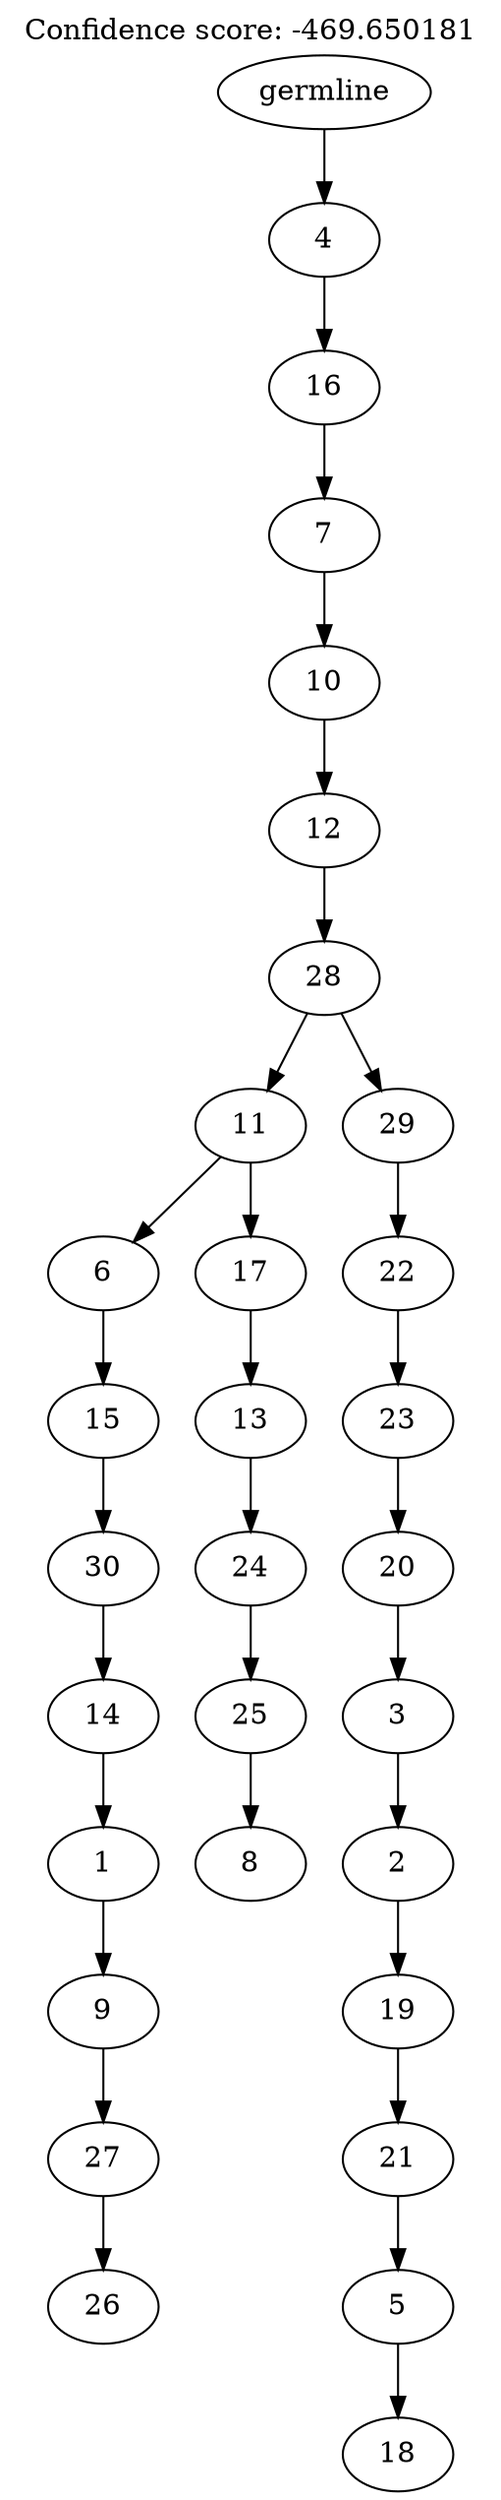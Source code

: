 digraph g {
	"29" -> "30";
	"30" [label="26"];
	"28" -> "29";
	"29" [label="27"];
	"27" -> "28";
	"28" [label="9"];
	"26" -> "27";
	"27" [label="1"];
	"25" -> "26";
	"26" [label="14"];
	"24" -> "25";
	"25" [label="30"];
	"23" -> "24";
	"24" [label="15"];
	"21" -> "22";
	"22" [label="8"];
	"20" -> "21";
	"21" [label="25"];
	"19" -> "20";
	"20" [label="24"];
	"18" -> "19";
	"19" [label="13"];
	"17" -> "18";
	"18" [label="17"];
	"17" -> "23";
	"23" [label="6"];
	"15" -> "16";
	"16" [label="18"];
	"14" -> "15";
	"15" [label="5"];
	"13" -> "14";
	"14" [label="21"];
	"12" -> "13";
	"13" [label="19"];
	"11" -> "12";
	"12" [label="2"];
	"10" -> "11";
	"11" [label="3"];
	"9" -> "10";
	"10" [label="20"];
	"8" -> "9";
	"9" [label="23"];
	"7" -> "8";
	"8" [label="22"];
	"6" -> "7";
	"7" [label="29"];
	"6" -> "17";
	"17" [label="11"];
	"5" -> "6";
	"6" [label="28"];
	"4" -> "5";
	"5" [label="12"];
	"3" -> "4";
	"4" [label="10"];
	"2" -> "3";
	"3" [label="7"];
	"1" -> "2";
	"2" [label="16"];
	"0" -> "1";
	"1" [label="4"];
	"0" [label="germline"];
	labelloc="t";
	label="Confidence score: -469.650181";
}

